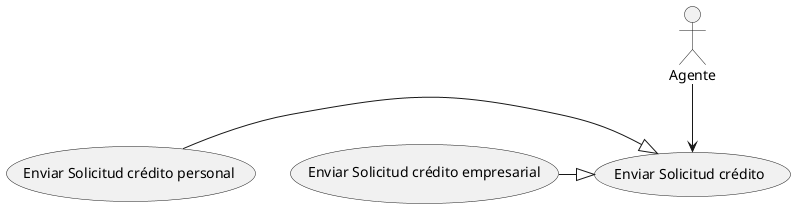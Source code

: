 @startuml
:Agente:
usecase UC1 as "Enviar Solicitud crédito"
Agente --> UC1
usecase UC2 as "Enviar Solicitud crédito personal"
UC2 -|> UC1
usecase UC3 as "Enviar Solicitud crédito empresarial"
UC3 -|> UC1

@enduml